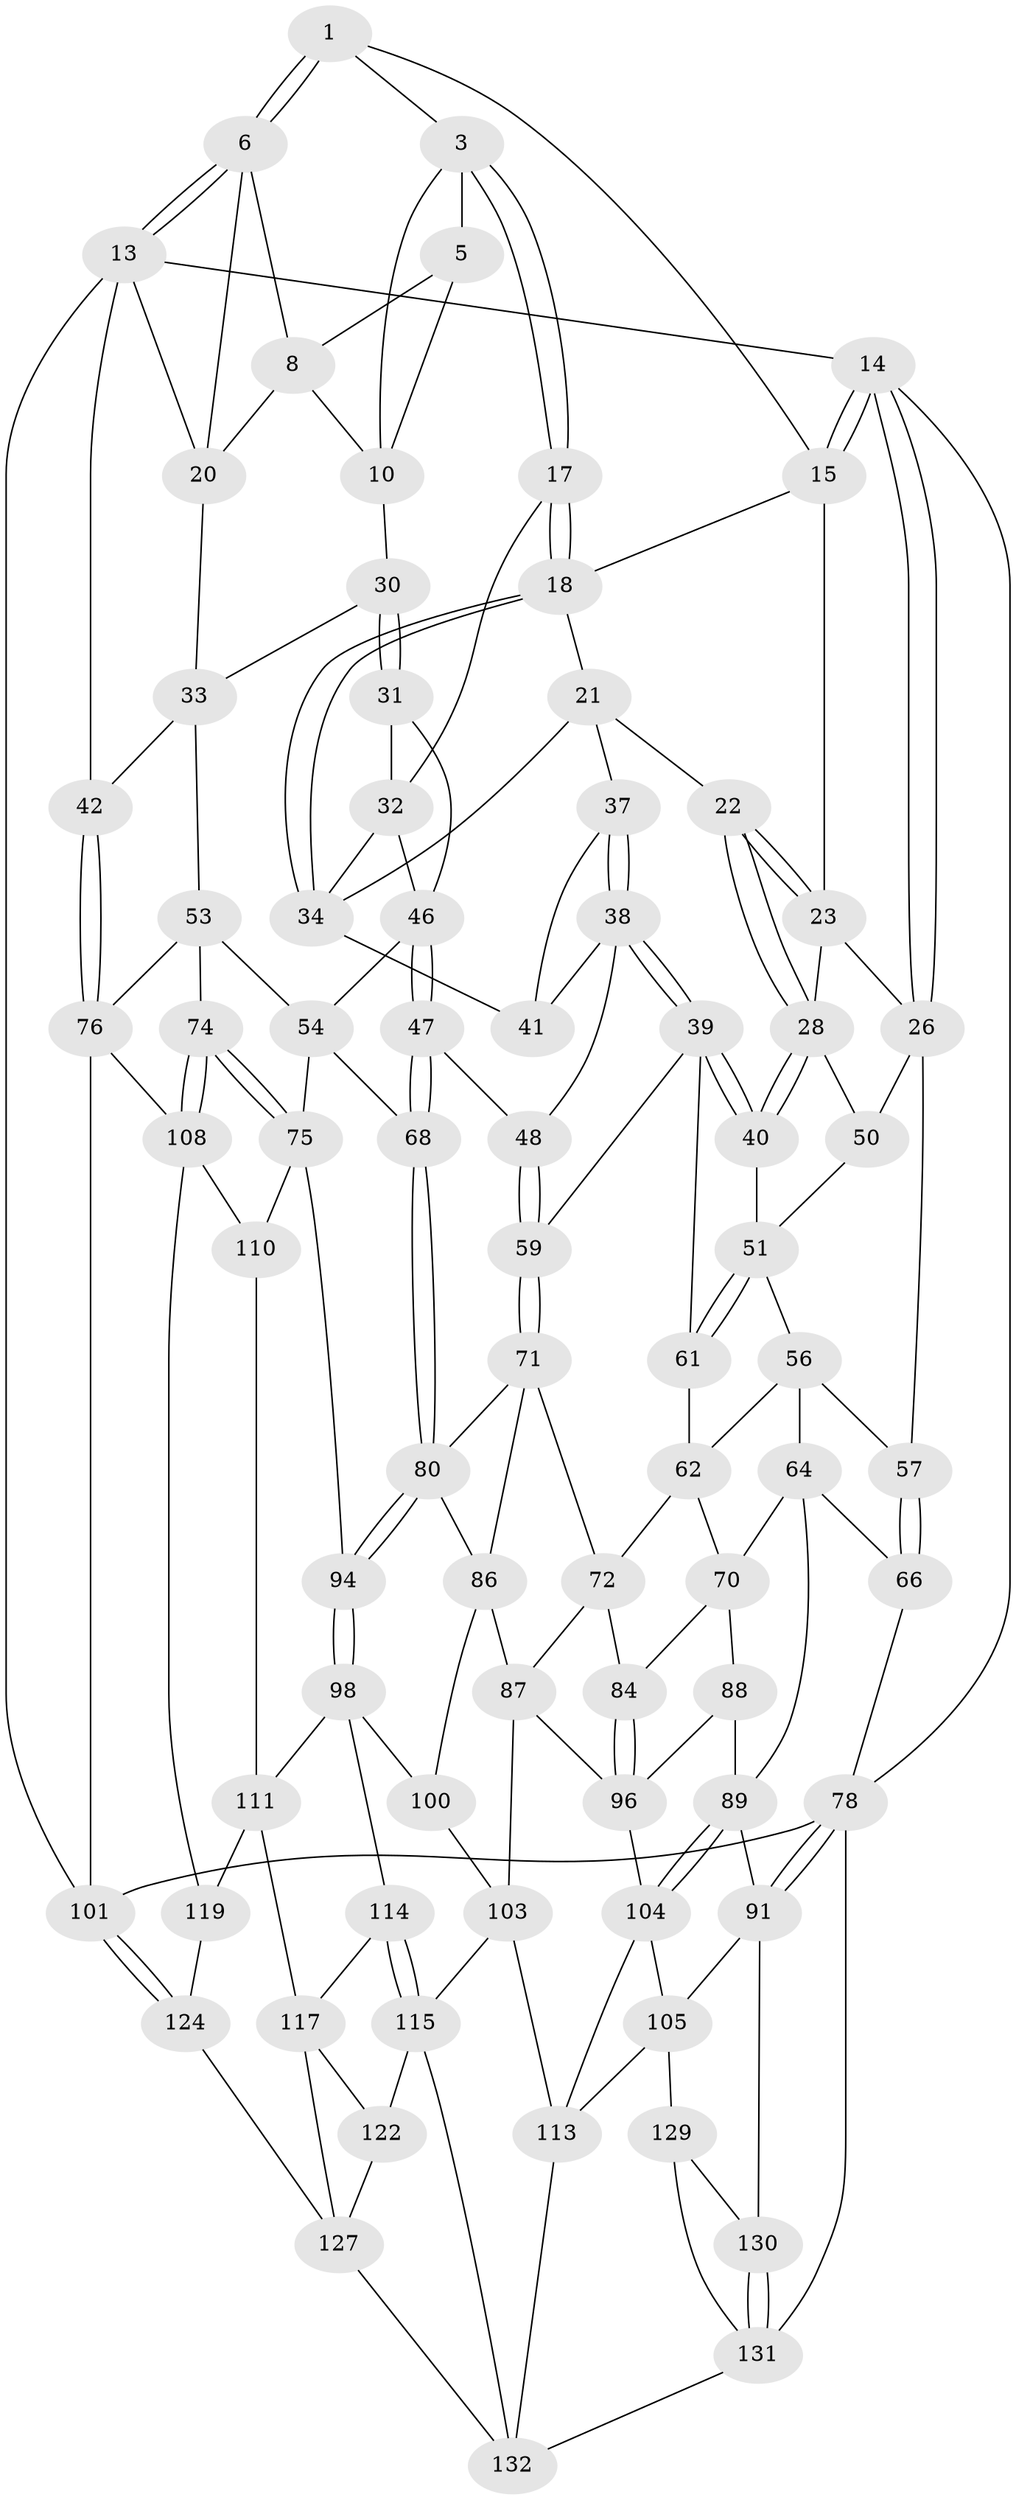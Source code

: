 // Generated by graph-tools (version 1.1) at 2025/24/03/03/25 07:24:35]
// undirected, 80 vertices, 178 edges
graph export_dot {
graph [start="1"]
  node [color=gray90,style=filled];
  1 [pos="+0.8588910327564707+0",super="+2"];
  3 [pos="+0.6870962742326432+0.10096420237038163",super="+4"];
  5 [pos="+0.8447591135964643+0",super="+9"];
  6 [pos="+1+0",super="+7"];
  8 [pos="+0.8755493525916634+0.016710412244479333",super="+11"];
  10 [pos="+0.8105819263578742+0.11558077687093665",super="+12"];
  13 [pos="+1+0",super="+24"];
  14 [pos="+0+0"];
  15 [pos="+0.2822338980688577+0",super="+16"];
  17 [pos="+0.6456566519646851+0.15556770238325685"];
  18 [pos="+0.6142124157159788+0.18175536561447134",super="+19"];
  20 [pos="+0.929004392510163+0.110340423170714",super="+25"];
  21 [pos="+0.4142789377898577+0.1690425665066837",super="+36"];
  22 [pos="+0.338820483734216+0.15632036005098596"];
  23 [pos="+0.2735469058883291+0",super="+27"];
  26 [pos="+0+0.14842548764440938",super="+49"];
  28 [pos="+0.30578077662143077+0.20769228854451452",super="+29"];
  30 [pos="+0.8503362006971605+0.2193513869541343"];
  31 [pos="+0.842187445633599+0.23287758258205113"];
  32 [pos="+0.8030555468307302+0.22750402492742364",super="+44"];
  33 [pos="+0.9499303607634806+0.2377777830034123",super="+43"];
  34 [pos="+0.6139806419072718+0.1825947221485413",super="+35"];
  37 [pos="+0.45449380834526215+0.21747208339438567"];
  38 [pos="+0.45132082791195877+0.30532404917067407",super="+45"];
  39 [pos="+0.38121164981889716+0.32904994979905605",super="+60"];
  40 [pos="+0.327260040371696+0.29764139429669384"];
  41 [pos="+0.5376605109244517+0.26827848451436775"];
  42 [pos="+1+0.3889471679358277"];
  46 [pos="+0.65707094315485+0.3042785222412944",super="+55"];
  47 [pos="+0.5951730835901521+0.4127580273999154"];
  48 [pos="+0.535936894227416+0.3807639949997196"];
  50 [pos="+0.12263415001600325+0.24358156590863106"];
  51 [pos="+0.2691178382414952+0.3440758389551187",super="+52"];
  53 [pos="+0.977888041501175+0.398880413335541",super="+73"];
  54 [pos="+0.8388863806041952+0.37271157733579124",super="+67"];
  56 [pos="+0.12375633696034471+0.3167494496827556",super="+63"];
  57 [pos="+0.07641765098898085+0.3671607598610135",super="+58"];
  59 [pos="+0.39089610807337305+0.45120681858931033"];
  61 [pos="+0.2556599812793068+0.38576924331131396"];
  62 [pos="+0.23112659355077514+0.4188284555790974",super="+69"];
  64 [pos="+0.10282023799857727+0.46273364027979397",super="+65"];
  66 [pos="+0.030209275971153447+0.4778989031994405",super="+77"];
  68 [pos="+0.6111852515684286+0.4686208085637931"];
  70 [pos="+0.21592655018918946+0.4949575506230825",super="+85"];
  71 [pos="+0.3896077393269353+0.4615515141764333",super="+82"];
  72 [pos="+0.36493435941436947+0.4762090866378519",super="+83"];
  74 [pos="+0.8573887626001645+0.6123576975669367"];
  75 [pos="+0.804324489579005+0.580941940229299",super="+93"];
  76 [pos="+1+0.6137381286484173",super="+102"];
  78 [pos="+0+0.7557861680121795",super="+79"];
  80 [pos="+0.580420476330902+0.5128320407016078",super="+81"];
  84 [pos="+0.23790143064964894+0.5523619651522245"];
  86 [pos="+0.4119482837367249+0.5603191706247767",super="+92"];
  87 [pos="+0.3511115206581084+0.6042111123493991",super="+95"];
  88 [pos="+0.15236587007729288+0.6079165406039475"];
  89 [pos="+0.15209151739712196+0.6079924173365814",super="+90"];
  91 [pos="+0+0.7501979151071148",super="+106"];
  94 [pos="+0.621717909060939+0.6524459868903769"];
  96 [pos="+0.3024616354218099+0.6713533898561884",super="+97"];
  98 [pos="+0.5726177126174646+0.7238617766110408",super="+99"];
  100 [pos="+0.4531981695473368+0.6968835043834604"];
  101 [pos="+1+1"];
  103 [pos="+0.44802069900155045+0.6962187834732866",super="+112"];
  104 [pos="+0.10119831604944578+0.6907816104777497",super="+107"];
  105 [pos="+0.005989458865089928+0.7349651437970691",super="+121"];
  108 [pos="+0.9066455689611127+0.8141041914181816",super="+109"];
  110 [pos="+0.7265062490160541+0.7390615040469763"];
  111 [pos="+0.6023303938189247+0.7560781779767318",super="+116"];
  113 [pos="+0.25548143470451534+0.8336117299619566",super="+120"];
  114 [pos="+0.47340616884825737+0.8000141568065342"];
  115 [pos="+0.4352711652350641+0.8541088299912122",super="+123"];
  117 [pos="+0.618072445930813+0.8933660544503833",super="+118"];
  119 [pos="+0.6709082780262681+0.8528336297687933",super="+125"];
  122 [pos="+0.4986176369786613+0.9246117649444715"];
  124 [pos="+1+1",super="+126"];
  127 [pos="+0.6660480571096973+1",super="+128"];
  129 [pos="+0.20176165386577566+0.9156760281578182"];
  130 [pos="+0.0635483947285701+0.8645392088777082"];
  131 [pos="+0+1",super="+134"];
  132 [pos="+0.4246925697222395+1",super="+133"];
  1 -- 6;
  1 -- 6;
  1 -- 3;
  1 -- 15;
  3 -- 17;
  3 -- 17;
  3 -- 10;
  3 -- 5;
  5 -- 8;
  5 -- 10;
  6 -- 13;
  6 -- 13;
  6 -- 8;
  6 -- 20;
  8 -- 10;
  8 -- 20;
  10 -- 30;
  13 -- 14;
  13 -- 101;
  13 -- 42;
  13 -- 20;
  14 -- 15;
  14 -- 15;
  14 -- 26;
  14 -- 26;
  14 -- 78;
  15 -- 23;
  15 -- 18;
  17 -- 18;
  17 -- 18;
  17 -- 32;
  18 -- 34;
  18 -- 34;
  18 -- 21;
  20 -- 33;
  21 -- 22;
  21 -- 34;
  21 -- 37;
  22 -- 23;
  22 -- 23;
  22 -- 28;
  22 -- 28;
  23 -- 26;
  23 -- 28;
  26 -- 57;
  26 -- 50;
  28 -- 40;
  28 -- 40;
  28 -- 50;
  30 -- 31;
  30 -- 31;
  30 -- 33;
  31 -- 32;
  31 -- 46;
  32 -- 34;
  32 -- 46;
  33 -- 42;
  33 -- 53;
  34 -- 41;
  37 -- 38;
  37 -- 38;
  37 -- 41;
  38 -- 39;
  38 -- 39;
  38 -- 48;
  38 -- 41;
  39 -- 40;
  39 -- 40;
  39 -- 59;
  39 -- 61;
  40 -- 51;
  42 -- 76;
  42 -- 76;
  46 -- 47;
  46 -- 47;
  46 -- 54;
  47 -- 48;
  47 -- 68;
  47 -- 68;
  48 -- 59;
  48 -- 59;
  50 -- 51;
  51 -- 61;
  51 -- 61;
  51 -- 56;
  53 -- 54;
  53 -- 74;
  53 -- 76;
  54 -- 75;
  54 -- 68;
  56 -- 57;
  56 -- 64;
  56 -- 62;
  57 -- 66 [weight=2];
  57 -- 66;
  59 -- 71;
  59 -- 71;
  61 -- 62;
  62 -- 72;
  62 -- 70;
  64 -- 70;
  64 -- 89;
  64 -- 66;
  66 -- 78;
  68 -- 80;
  68 -- 80;
  70 -- 88;
  70 -- 84;
  71 -- 72;
  71 -- 86;
  71 -- 80;
  72 -- 84;
  72 -- 87;
  74 -- 75;
  74 -- 75;
  74 -- 108;
  74 -- 108;
  75 -- 94;
  75 -- 110;
  76 -- 108;
  76 -- 101;
  78 -- 91;
  78 -- 91;
  78 -- 131;
  78 -- 101;
  80 -- 94;
  80 -- 94;
  80 -- 86;
  84 -- 96;
  84 -- 96;
  86 -- 87;
  86 -- 100;
  87 -- 96;
  87 -- 103;
  88 -- 89;
  88 -- 96;
  89 -- 104;
  89 -- 104;
  89 -- 91;
  91 -- 105;
  91 -- 130;
  94 -- 98;
  94 -- 98;
  96 -- 104;
  98 -- 111;
  98 -- 100;
  98 -- 114;
  100 -- 103;
  101 -- 124;
  101 -- 124;
  103 -- 113;
  103 -- 115;
  104 -- 105;
  104 -- 113;
  105 -- 129;
  105 -- 113;
  108 -- 110;
  108 -- 119;
  110 -- 111;
  111 -- 119;
  111 -- 117;
  113 -- 132;
  114 -- 115;
  114 -- 115;
  114 -- 117;
  115 -- 122;
  115 -- 132;
  117 -- 127;
  117 -- 122;
  119 -- 124 [weight=2];
  122 -- 127;
  124 -- 127;
  127 -- 132;
  129 -- 130;
  129 -- 131;
  130 -- 131;
  130 -- 131;
  131 -- 132;
}
